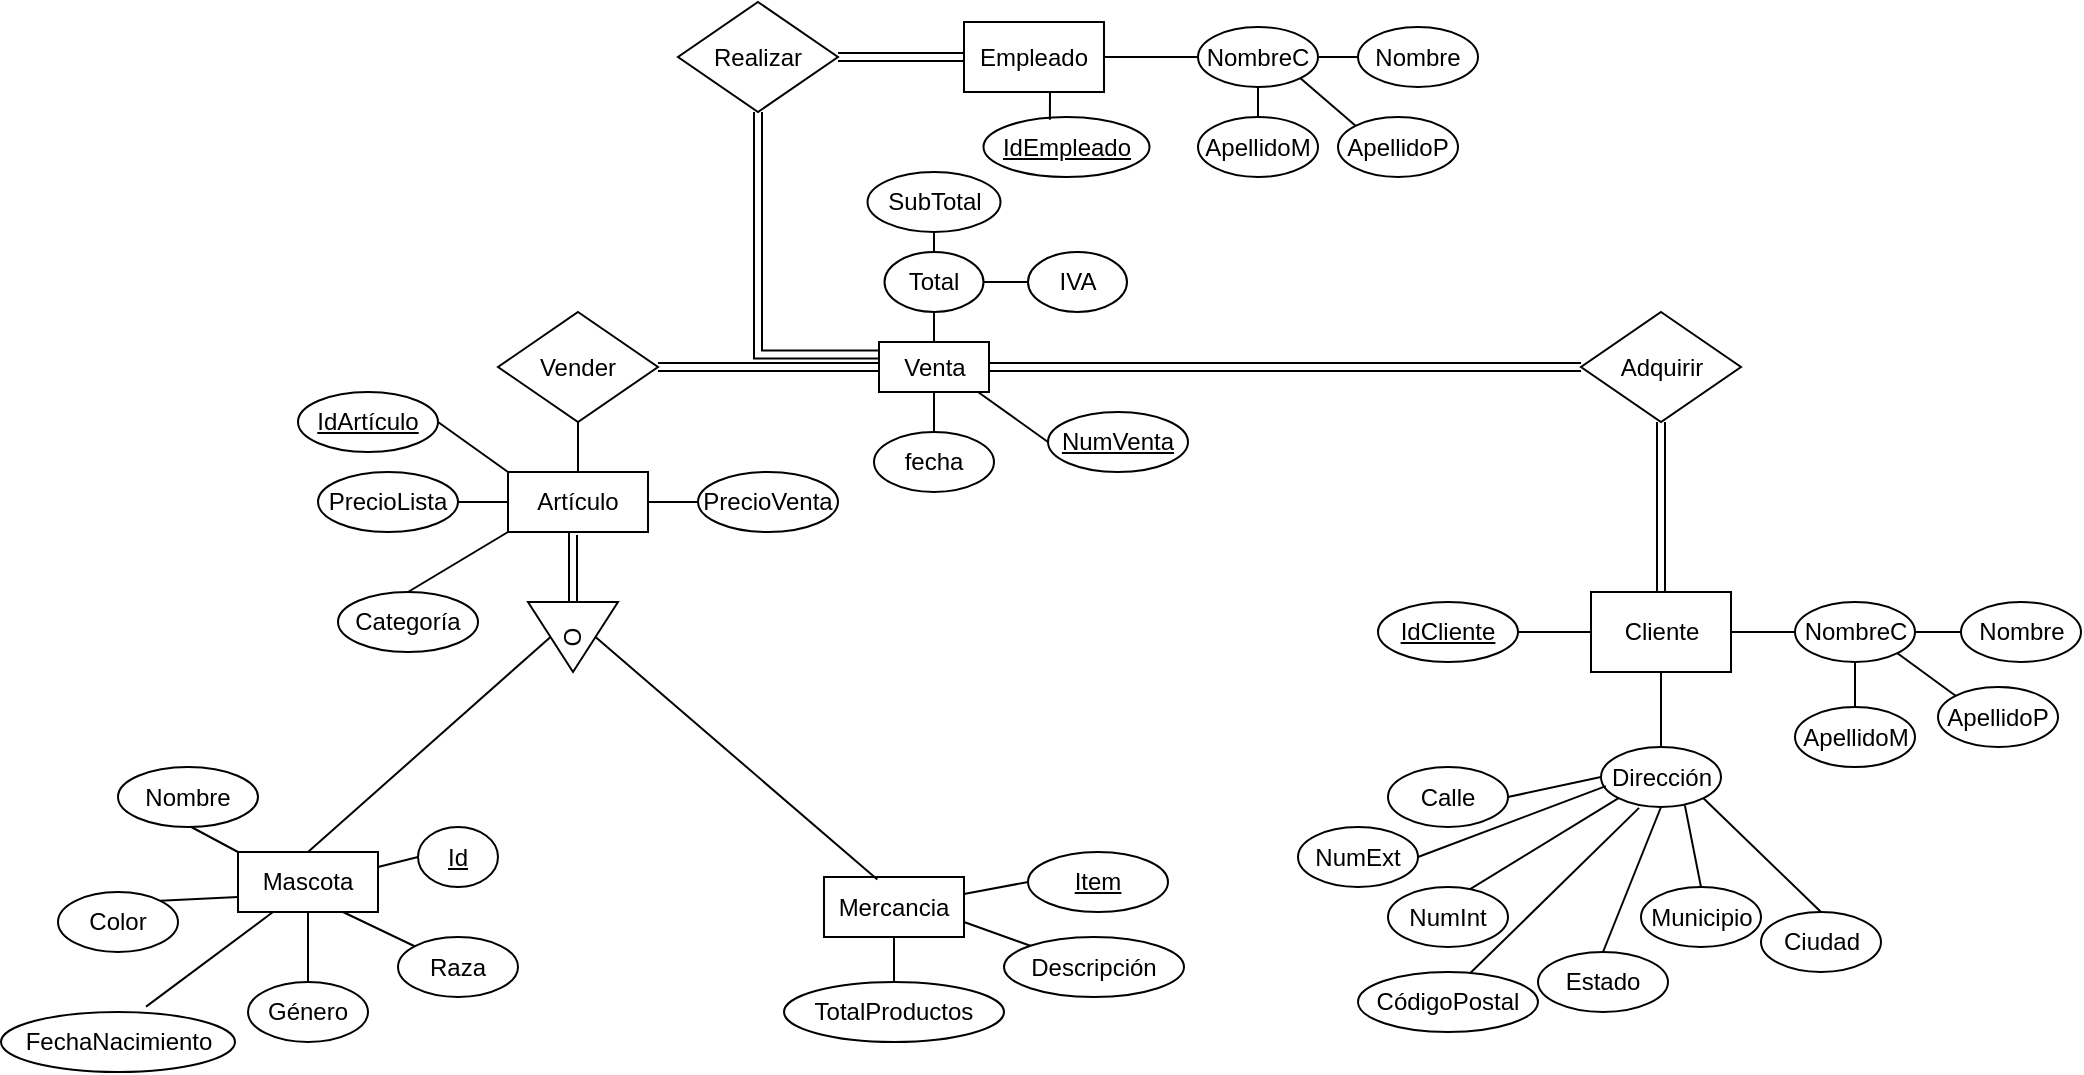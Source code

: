 <mxfile version="21.7.5" type="google">
  <diagram name="Página-1" id="QaxW1_4Wok2nfS4gw-J-">
    <mxGraphModel grid="1" page="1" gridSize="10" guides="1" tooltips="1" connect="1" arrows="1" fold="1" pageScale="1" pageWidth="827" pageHeight="1169" math="0" shadow="0">
      <root>
        <mxCell id="0" />
        <mxCell id="1" parent="0" />
        <mxCell id="Qy_YUTeLWawFBbBwsQKo-1" value="Mascota" style="rounded=0;whiteSpace=wrap;html=1;" vertex="1" parent="1">
          <mxGeometry x="-640" y="460" width="70" height="30" as="geometry" />
        </mxCell>
        <mxCell id="Qy_YUTeLWawFBbBwsQKo-2" value="Color" style="ellipse;whiteSpace=wrap;html=1;" vertex="1" parent="1">
          <mxGeometry x="-730" y="480" width="60" height="30" as="geometry" />
        </mxCell>
        <mxCell id="Qy_YUTeLWawFBbBwsQKo-3" value="FechaNacimiento" style="ellipse;whiteSpace=wrap;html=1;" vertex="1" parent="1">
          <mxGeometry x="-758.5" y="540" width="117" height="30" as="geometry" />
        </mxCell>
        <mxCell id="Qy_YUTeLWawFBbBwsQKo-4" value="Género" style="ellipse;whiteSpace=wrap;html=1;" vertex="1" parent="1">
          <mxGeometry x="-635" y="525" width="60" height="30" as="geometry" />
        </mxCell>
        <mxCell id="Qy_YUTeLWawFBbBwsQKo-5" value="Raza" style="ellipse;whiteSpace=wrap;html=1;" vertex="1" parent="1">
          <mxGeometry x="-560" y="502.5" width="60" height="30" as="geometry" />
        </mxCell>
        <mxCell id="Qy_YUTeLWawFBbBwsQKo-11" value="" style="endArrow=none;html=1;rounded=0;exitX=0.5;exitY=1;exitDx=0;exitDy=0;entryX=0;entryY=0;entryDx=0;entryDy=0;" edge="1" parent="1" target="Qy_YUTeLWawFBbBwsQKo-1">
          <mxGeometry width="50" height="50" relative="1" as="geometry">
            <mxPoint x="-668" y="445" as="sourcePoint" />
            <mxPoint x="-720" y="295" as="targetPoint" />
          </mxGeometry>
        </mxCell>
        <mxCell id="Qy_YUTeLWawFBbBwsQKo-14" value="" style="endArrow=none;html=1;rounded=0;exitX=1;exitY=0;exitDx=0;exitDy=0;entryX=0;entryY=0.75;entryDx=0;entryDy=0;" edge="1" parent="1" source="Qy_YUTeLWawFBbBwsQKo-2" target="Qy_YUTeLWawFBbBwsQKo-1">
          <mxGeometry width="50" height="50" relative="1" as="geometry">
            <mxPoint x="-770" y="345" as="sourcePoint" />
            <mxPoint x="-720" y="295" as="targetPoint" />
          </mxGeometry>
        </mxCell>
        <mxCell id="Qy_YUTeLWawFBbBwsQKo-15" value="" style="endArrow=none;html=1;rounded=0;exitX=0.62;exitY=-0.089;exitDx=0;exitDy=0;exitPerimeter=0;entryX=0.25;entryY=1;entryDx=0;entryDy=0;" edge="1" parent="1" source="Qy_YUTeLWawFBbBwsQKo-3" target="Qy_YUTeLWawFBbBwsQKo-1">
          <mxGeometry width="50" height="50" relative="1" as="geometry">
            <mxPoint x="-770" y="345" as="sourcePoint" />
            <mxPoint x="-720" y="295" as="targetPoint" />
          </mxGeometry>
        </mxCell>
        <mxCell id="Qy_YUTeLWawFBbBwsQKo-16" value="" style="endArrow=none;html=1;rounded=0;exitX=0.5;exitY=0;exitDx=0;exitDy=0;entryX=0.5;entryY=1;entryDx=0;entryDy=0;" edge="1" parent="1" source="Qy_YUTeLWawFBbBwsQKo-4" target="Qy_YUTeLWawFBbBwsQKo-1">
          <mxGeometry width="50" height="50" relative="1" as="geometry">
            <mxPoint x="-770" y="345" as="sourcePoint" />
            <mxPoint x="-720" y="295" as="targetPoint" />
          </mxGeometry>
        </mxCell>
        <mxCell id="Qy_YUTeLWawFBbBwsQKo-17" value="" style="endArrow=none;html=1;rounded=0;entryX=0.75;entryY=1;entryDx=0;entryDy=0;" edge="1" parent="1" source="Qy_YUTeLWawFBbBwsQKo-5" target="Qy_YUTeLWawFBbBwsQKo-1">
          <mxGeometry width="50" height="50" relative="1" as="geometry">
            <mxPoint x="-770" y="345" as="sourcePoint" />
            <mxPoint x="-660" y="515" as="targetPoint" />
          </mxGeometry>
        </mxCell>
        <mxCell id="Qy_YUTeLWawFBbBwsQKo-19" value="" style="endArrow=none;html=1;rounded=0;exitX=0;exitY=0.5;exitDx=0;exitDy=0;entryX=1;entryY=0.25;entryDx=0;entryDy=0;" edge="1" parent="1" target="Qy_YUTeLWawFBbBwsQKo-1">
          <mxGeometry width="50" height="50" relative="1" as="geometry">
            <mxPoint x="-550" y="462.5" as="sourcePoint" />
            <mxPoint x="-720" y="295" as="targetPoint" />
          </mxGeometry>
        </mxCell>
        <mxCell id="Qy_YUTeLWawFBbBwsQKo-21" value="O" style="triangle;whiteSpace=wrap;html=1;rotation=90;" vertex="1" parent="1">
          <mxGeometry x="-490" y="330" width="35" height="45" as="geometry" />
        </mxCell>
        <mxCell id="Qy_YUTeLWawFBbBwsQKo-22" value="" style="endArrow=none;html=1;rounded=0;exitX=0.5;exitY=0;exitDx=0;exitDy=0;entryX=0.5;entryY=1;entryDx=0;entryDy=0;" edge="1" parent="1" source="Qy_YUTeLWawFBbBwsQKo-1" target="Qy_YUTeLWawFBbBwsQKo-21">
          <mxGeometry width="50" height="50" relative="1" as="geometry">
            <mxPoint x="-510" y="420" as="sourcePoint" />
            <mxPoint x="-460" y="370" as="targetPoint" />
          </mxGeometry>
        </mxCell>
        <mxCell id="Qy_YUTeLWawFBbBwsQKo-23" value="Mercancia" style="rounded=0;whiteSpace=wrap;html=1;" vertex="1" parent="1">
          <mxGeometry x="-347" y="472.5" width="70" height="30" as="geometry" />
        </mxCell>
        <mxCell id="Qy_YUTeLWawFBbBwsQKo-24" value="&lt;u&gt;Item&lt;/u&gt;" style="ellipse;whiteSpace=wrap;html=1;" vertex="1" parent="1">
          <mxGeometry x="-245" y="460" width="70" height="30" as="geometry" />
        </mxCell>
        <mxCell id="Qy_YUTeLWawFBbBwsQKo-25" value="Descripción" style="ellipse;whiteSpace=wrap;html=1;" vertex="1" parent="1">
          <mxGeometry x="-257" y="502.5" width="90" height="30" as="geometry" />
        </mxCell>
        <mxCell id="Qy_YUTeLWawFBbBwsQKo-26" value="Categoría" style="ellipse;whiteSpace=wrap;html=1;" vertex="1" parent="1">
          <mxGeometry x="-590" y="330" width="70" height="30" as="geometry" />
        </mxCell>
        <mxCell id="Qy_YUTeLWawFBbBwsQKo-29" value="TotalProductos" style="ellipse;whiteSpace=wrap;html=1;" vertex="1" parent="1">
          <mxGeometry x="-367" y="525" width="110" height="30" as="geometry" />
        </mxCell>
        <mxCell id="Qy_YUTeLWawFBbBwsQKo-32" value="" style="endArrow=none;html=1;rounded=0;exitX=0.5;exitY=0;exitDx=0;exitDy=0;entryX=0;entryY=1;entryDx=0;entryDy=0;" edge="1" parent="1" source="Qy_YUTeLWawFBbBwsQKo-26" target="Qy_YUTeLWawFBbBwsQKo-41">
          <mxGeometry width="50" height="50" relative="1" as="geometry">
            <mxPoint x="-242" y="352.5" as="sourcePoint" />
            <mxPoint x="-192" y="302.5" as="targetPoint" />
          </mxGeometry>
        </mxCell>
        <mxCell id="Qy_YUTeLWawFBbBwsQKo-33" value="" style="endArrow=none;html=1;rounded=0;exitX=0;exitY=0.5;exitDx=0;exitDy=0;" edge="1" parent="1" source="Qy_YUTeLWawFBbBwsQKo-24" target="Qy_YUTeLWawFBbBwsQKo-23">
          <mxGeometry width="50" height="50" relative="1" as="geometry">
            <mxPoint x="-212" y="272.5" as="sourcePoint" />
            <mxPoint x="-162" y="222.5" as="targetPoint" />
          </mxGeometry>
        </mxCell>
        <mxCell id="Qy_YUTeLWawFBbBwsQKo-35" value="" style="endArrow=none;html=1;rounded=0;entryX=1;entryY=0.75;entryDx=0;entryDy=0;exitX=0;exitY=0;exitDx=0;exitDy=0;" edge="1" parent="1" source="Qy_YUTeLWawFBbBwsQKo-25" target="Qy_YUTeLWawFBbBwsQKo-23">
          <mxGeometry width="50" height="50" relative="1" as="geometry">
            <mxPoint x="-482" y="562.5" as="sourcePoint" />
            <mxPoint x="-432" y="512.5" as="targetPoint" />
          </mxGeometry>
        </mxCell>
        <mxCell id="Qy_YUTeLWawFBbBwsQKo-36" value="" style="endArrow=none;html=1;rounded=0;entryX=0.5;entryY=0;entryDx=0;entryDy=0;exitX=0.381;exitY=0.043;exitDx=0;exitDy=0;exitPerimeter=0;" edge="1" parent="1" source="Qy_YUTeLWawFBbBwsQKo-23" target="Qy_YUTeLWawFBbBwsQKo-21">
          <mxGeometry width="50" height="50" relative="1" as="geometry">
            <mxPoint x="-510" y="420" as="sourcePoint" />
            <mxPoint x="-460" y="370" as="targetPoint" />
          </mxGeometry>
        </mxCell>
        <mxCell id="Qy_YUTeLWawFBbBwsQKo-38" value="" style="endArrow=none;html=1;rounded=0;entryX=0.5;entryY=1;entryDx=0;entryDy=0;exitX=0.5;exitY=0;exitDx=0;exitDy=0;" edge="1" parent="1" source="Qy_YUTeLWawFBbBwsQKo-29" target="Qy_YUTeLWawFBbBwsQKo-23">
          <mxGeometry width="50" height="50" relative="1" as="geometry">
            <mxPoint x="-515" y="405" as="sourcePoint" />
            <mxPoint x="-465" y="355" as="targetPoint" />
          </mxGeometry>
        </mxCell>
        <mxCell id="Qy_YUTeLWawFBbBwsQKo-39" value="Nombre" style="ellipse;whiteSpace=wrap;html=1;" vertex="1" parent="1">
          <mxGeometry x="-700" y="417.5" width="70" height="30" as="geometry" />
        </mxCell>
        <mxCell id="Qy_YUTeLWawFBbBwsQKo-40" value="&lt;u&gt;Id&lt;/u&gt;" style="ellipse;whiteSpace=wrap;html=1;" vertex="1" parent="1">
          <mxGeometry x="-550" y="447.5" width="40" height="30" as="geometry" />
        </mxCell>
        <mxCell id="Qy_YUTeLWawFBbBwsQKo-129" style="edgeStyle=orthogonalEdgeStyle;rounded=0;orthogonalLoop=1;jettySize=auto;html=1;exitX=0.5;exitY=1;exitDx=0;exitDy=0;entryX=0;entryY=0.5;entryDx=0;entryDy=0;endArrow=none;endFill=0;shape=link;" edge="1" parent="1" source="Qy_YUTeLWawFBbBwsQKo-41" target="Qy_YUTeLWawFBbBwsQKo-21">
          <mxGeometry relative="1" as="geometry" />
        </mxCell>
        <mxCell id="Qy_YUTeLWawFBbBwsQKo-41" value="Artículo" style="rounded=0;whiteSpace=wrap;html=1;" vertex="1" parent="1">
          <mxGeometry x="-505" y="270" width="70" height="30" as="geometry" />
        </mxCell>
        <mxCell id="Qy_YUTeLWawFBbBwsQKo-70" style="edgeStyle=orthogonalEdgeStyle;rounded=0;orthogonalLoop=1;jettySize=auto;html=1;exitX=1;exitY=0.5;exitDx=0;exitDy=0;entryX=0;entryY=0.5;entryDx=0;entryDy=0;endArrow=none;endFill=0;shape=link;" edge="1" parent="1" source="Qy_YUTeLWawFBbBwsQKo-42" target="Qy_YUTeLWawFBbBwsQKo-60">
          <mxGeometry relative="1" as="geometry" />
        </mxCell>
        <mxCell id="Qy_YUTeLWawFBbBwsQKo-42" value="Vender" style="rhombus;whiteSpace=wrap;html=1;" vertex="1" parent="1">
          <mxGeometry x="-510" y="190" width="80" height="55" as="geometry" />
        </mxCell>
        <mxCell id="Qy_YUTeLWawFBbBwsQKo-43" value="&lt;u&gt;IdArtículo&lt;/u&gt;" style="ellipse;whiteSpace=wrap;html=1;" vertex="1" parent="1">
          <mxGeometry x="-610" y="230" width="70" height="30" as="geometry" />
        </mxCell>
        <mxCell id="Qy_YUTeLWawFBbBwsQKo-44" value="" style="endArrow=none;html=1;rounded=0;exitX=1;exitY=0.5;exitDx=0;exitDy=0;entryX=0;entryY=0;entryDx=0;entryDy=0;" edge="1" parent="1" source="Qy_YUTeLWawFBbBwsQKo-43" target="Qy_YUTeLWawFBbBwsQKo-41">
          <mxGeometry width="50" height="50" relative="1" as="geometry">
            <mxPoint x="-658" y="455" as="sourcePoint" />
            <mxPoint x="-630" y="470" as="targetPoint" />
          </mxGeometry>
        </mxCell>
        <mxCell id="Qy_YUTeLWawFBbBwsQKo-46" value="PrecioVenta" style="ellipse;whiteSpace=wrap;html=1;" vertex="1" parent="1">
          <mxGeometry x="-410" y="270" width="70" height="30" as="geometry" />
        </mxCell>
        <mxCell id="Qy_YUTeLWawFBbBwsQKo-48" value="PrecioLista" style="ellipse;whiteSpace=wrap;html=1;" vertex="1" parent="1">
          <mxGeometry x="-600" y="270" width="70" height="30" as="geometry" />
        </mxCell>
        <mxCell id="Qy_YUTeLWawFBbBwsQKo-49" value="" style="endArrow=none;html=1;rounded=0;exitX=1;exitY=0.5;exitDx=0;exitDy=0;entryX=0;entryY=0.5;entryDx=0;entryDy=0;" edge="1" parent="1" source="Qy_YUTeLWawFBbBwsQKo-48" target="Qy_YUTeLWawFBbBwsQKo-41">
          <mxGeometry width="50" height="50" relative="1" as="geometry">
            <mxPoint x="-530" y="255" as="sourcePoint" />
            <mxPoint x="-495" y="280" as="targetPoint" />
          </mxGeometry>
        </mxCell>
        <mxCell id="Qy_YUTeLWawFBbBwsQKo-51" value="" style="endArrow=none;html=1;rounded=0;exitX=0;exitY=0.5;exitDx=0;exitDy=0;entryX=1;entryY=0.5;entryDx=0;entryDy=0;" edge="1" parent="1" source="Qy_YUTeLWawFBbBwsQKo-46" target="Qy_YUTeLWawFBbBwsQKo-41">
          <mxGeometry width="50" height="50" relative="1" as="geometry">
            <mxPoint x="-530" y="295" as="sourcePoint" />
            <mxPoint x="-495" y="295" as="targetPoint" />
          </mxGeometry>
        </mxCell>
        <mxCell id="Qy_YUTeLWawFBbBwsQKo-53" value="&lt;u&gt;NumVenta&lt;/u&gt;" style="ellipse;whiteSpace=wrap;html=1;" vertex="1" parent="1">
          <mxGeometry x="-235" y="240" width="70" height="30" as="geometry" />
        </mxCell>
        <mxCell id="Qy_YUTeLWawFBbBwsQKo-54" value="fecha" style="ellipse;whiteSpace=wrap;html=1;" vertex="1" parent="1">
          <mxGeometry x="-322" y="250" width="60" height="30" as="geometry" />
        </mxCell>
        <mxCell id="Qy_YUTeLWawFBbBwsQKo-138" style="edgeStyle=orthogonalEdgeStyle;rounded=0;orthogonalLoop=1;jettySize=auto;html=1;exitX=1;exitY=0.5;exitDx=0;exitDy=0;entryX=0;entryY=0.5;entryDx=0;entryDy=0;shape=link;" edge="1" parent="1" source="Qy_YUTeLWawFBbBwsQKo-60" target="Qy_YUTeLWawFBbBwsQKo-73">
          <mxGeometry relative="1" as="geometry" />
        </mxCell>
        <mxCell id="Qy_YUTeLWawFBbBwsQKo-60" value="Venta" style="rounded=0;whiteSpace=wrap;html=1;" vertex="1" parent="1">
          <mxGeometry x="-319.5" y="205" width="55" height="25" as="geometry" />
        </mxCell>
        <mxCell id="Qy_YUTeLWawFBbBwsQKo-62" value="" style="endArrow=none;html=1;rounded=0;entryX=0.5;entryY=1;entryDx=0;entryDy=0;exitX=0.5;exitY=0;exitDx=0;exitDy=0;" edge="1" parent="1" source="Qy_YUTeLWawFBbBwsQKo-54" target="Qy_YUTeLWawFBbBwsQKo-60">
          <mxGeometry width="50" height="50" relative="1" as="geometry">
            <mxPoint x="-290" y="350" as="sourcePoint" />
            <mxPoint x="-240" y="300" as="targetPoint" />
          </mxGeometry>
        </mxCell>
        <mxCell id="Qy_YUTeLWawFBbBwsQKo-63" value="" style="endArrow=none;html=1;rounded=0;entryX=0;entryY=0.5;entryDx=0;entryDy=0;" edge="1" parent="1" target="Qy_YUTeLWawFBbBwsQKo-53">
          <mxGeometry width="50" height="50" relative="1" as="geometry">
            <mxPoint x="-270" y="230" as="sourcePoint" />
            <mxPoint x="-240" y="300" as="targetPoint" />
          </mxGeometry>
        </mxCell>
        <mxCell id="Qy_YUTeLWawFBbBwsQKo-64" value="Total" style="ellipse;whiteSpace=wrap;html=1;" vertex="1" parent="1">
          <mxGeometry x="-316.75" y="160" width="49.5" height="30" as="geometry" />
        </mxCell>
        <mxCell id="Qy_YUTeLWawFBbBwsQKo-65" value="IVA" style="ellipse;whiteSpace=wrap;html=1;" vertex="1" parent="1">
          <mxGeometry x="-245" y="160" width="49.5" height="30" as="geometry" />
        </mxCell>
        <mxCell id="Qy_YUTeLWawFBbBwsQKo-66" value="" style="endArrow=none;html=1;rounded=0;entryX=0;entryY=0.5;entryDx=0;entryDy=0;exitX=1;exitY=0.5;exitDx=0;exitDy=0;" edge="1" parent="1" source="Qy_YUTeLWawFBbBwsQKo-64" target="Qy_YUTeLWawFBbBwsQKo-65">
          <mxGeometry width="50" height="50" relative="1" as="geometry">
            <mxPoint x="-290" y="350" as="sourcePoint" />
            <mxPoint x="-240" y="300" as="targetPoint" />
          </mxGeometry>
        </mxCell>
        <mxCell id="Qy_YUTeLWawFBbBwsQKo-67" value="" style="endArrow=none;html=1;rounded=0;entryX=0.5;entryY=1;entryDx=0;entryDy=0;exitX=0.5;exitY=0;exitDx=0;exitDy=0;" edge="1" parent="1" source="Qy_YUTeLWawFBbBwsQKo-60" target="Qy_YUTeLWawFBbBwsQKo-64">
          <mxGeometry width="50" height="50" relative="1" as="geometry">
            <mxPoint x="-295" y="200" as="sourcePoint" />
            <mxPoint x="-240" y="300" as="targetPoint" />
          </mxGeometry>
        </mxCell>
        <mxCell id="Qy_YUTeLWawFBbBwsQKo-68" value="SubTotal" style="ellipse;whiteSpace=wrap;html=1;" vertex="1" parent="1">
          <mxGeometry x="-325.25" y="120" width="66.5" height="30" as="geometry" />
        </mxCell>
        <mxCell id="Qy_YUTeLWawFBbBwsQKo-69" value="" style="endArrow=none;html=1;rounded=0;entryX=0.5;entryY=1;entryDx=0;entryDy=0;exitX=0.5;exitY=0;exitDx=0;exitDy=0;" edge="1" parent="1" source="Qy_YUTeLWawFBbBwsQKo-64" target="Qy_YUTeLWawFBbBwsQKo-68">
          <mxGeometry width="50" height="50" relative="1" as="geometry">
            <mxPoint x="-257" y="185" as="sourcePoint" />
            <mxPoint x="-235" y="185" as="targetPoint" />
          </mxGeometry>
        </mxCell>
        <mxCell id="Qy_YUTeLWawFBbBwsQKo-169" style="edgeStyle=orthogonalEdgeStyle;rounded=0;orthogonalLoop=1;jettySize=auto;html=1;exitX=0.5;exitY=1;exitDx=0;exitDy=0;endArrow=none;endFill=0;shape=link;" edge="1" parent="1" source="Qy_YUTeLWawFBbBwsQKo-73" target="Qy_YUTeLWawFBbBwsQKo-102">
          <mxGeometry relative="1" as="geometry" />
        </mxCell>
        <mxCell id="Qy_YUTeLWawFBbBwsQKo-73" value="Adquirir" style="rhombus;whiteSpace=wrap;html=1;" vertex="1" parent="1">
          <mxGeometry x="31.5" y="190" width="80" height="55" as="geometry" />
        </mxCell>
        <mxCell id="Qy_YUTeLWawFBbBwsQKo-102" value="Cliente" style="rounded=0;whiteSpace=wrap;html=1;" vertex="1" parent="1">
          <mxGeometry x="36.5" y="330" width="70" height="40" as="geometry" />
        </mxCell>
        <mxCell id="Qy_YUTeLWawFBbBwsQKo-103" value="CódigoPostal" style="ellipse;whiteSpace=wrap;html=1;" vertex="1" parent="1">
          <mxGeometry x="-80" y="520" width="90" height="30" as="geometry" />
        </mxCell>
        <mxCell id="Qy_YUTeLWawFBbBwsQKo-104" value="Estado" style="ellipse;whiteSpace=wrap;html=1;" vertex="1" parent="1">
          <mxGeometry x="10" y="510" width="65" height="30" as="geometry" />
        </mxCell>
        <mxCell id="Qy_YUTeLWawFBbBwsQKo-105" value="Ciudad" style="ellipse;whiteSpace=wrap;html=1;" vertex="1" parent="1">
          <mxGeometry x="121.5" y="490" width="60" height="30" as="geometry" />
        </mxCell>
        <mxCell id="Qy_YUTeLWawFBbBwsQKo-106" value="Dirección" style="ellipse;whiteSpace=wrap;html=1;" vertex="1" parent="1">
          <mxGeometry x="41.5" y="407.5" width="60" height="30" as="geometry" />
        </mxCell>
        <mxCell id="Qy_YUTeLWawFBbBwsQKo-110" value="NombreC" style="ellipse;whiteSpace=wrap;html=1;" vertex="1" parent="1">
          <mxGeometry x="138.5" y="335" width="60" height="30" as="geometry" />
        </mxCell>
        <mxCell id="Qy_YUTeLWawFBbBwsQKo-111" value="&lt;u&gt;IdCliente&lt;/u&gt;" style="ellipse;whiteSpace=wrap;html=1;" vertex="1" parent="1">
          <mxGeometry x="-70" y="335" width="70" height="30" as="geometry" />
        </mxCell>
        <mxCell id="Qy_YUTeLWawFBbBwsQKo-113" value="" style="endArrow=none;html=1;rounded=0;entryX=0.5;entryY=1;entryDx=0;entryDy=0;exitX=0.5;exitY=0;exitDx=0;exitDy=0;" edge="1" parent="1" source="Qy_YUTeLWawFBbBwsQKo-104" target="Qy_YUTeLWawFBbBwsQKo-106">
          <mxGeometry width="50" height="50" relative="1" as="geometry">
            <mxPoint x="31.5" y="462.5" as="sourcePoint" />
            <mxPoint x="81.5" y="412.5" as="targetPoint" />
          </mxGeometry>
        </mxCell>
        <mxCell id="Qy_YUTeLWawFBbBwsQKo-114" value="" style="endArrow=none;html=1;rounded=0;exitX=0.5;exitY=0;exitDx=0;exitDy=0;entryX=0.5;entryY=1;entryDx=0;entryDy=0;" edge="1" parent="1" source="Qy_YUTeLWawFBbBwsQKo-106" target="Qy_YUTeLWawFBbBwsQKo-102">
          <mxGeometry width="50" height="50" relative="1" as="geometry">
            <mxPoint x="271.5" y="327.5" as="sourcePoint" />
            <mxPoint x="71.5" y="382.5" as="targetPoint" />
          </mxGeometry>
        </mxCell>
        <mxCell id="Qy_YUTeLWawFBbBwsQKo-116" value="" style="endArrow=none;html=1;rounded=0;entryX=0.317;entryY=1.014;entryDx=0;entryDy=0;exitX=0.624;exitY=0.018;exitDx=0;exitDy=0;entryPerimeter=0;exitPerimeter=0;" edge="1" parent="1" source="Qy_YUTeLWawFBbBwsQKo-103" target="Qy_YUTeLWawFBbBwsQKo-106">
          <mxGeometry width="50" height="50" relative="1" as="geometry">
            <mxPoint x="16.5" y="422.5" as="sourcePoint" />
            <mxPoint x="66.5" y="372.5" as="targetPoint" />
          </mxGeometry>
        </mxCell>
        <mxCell id="Qy_YUTeLWawFBbBwsQKo-117" value="" style="endArrow=none;html=1;rounded=0;exitX=0;exitY=0.5;exitDx=0;exitDy=0;entryX=1;entryY=0.5;entryDx=0;entryDy=0;" edge="1" parent="1" source="Qy_YUTeLWawFBbBwsQKo-110" target="Qy_YUTeLWawFBbBwsQKo-102">
          <mxGeometry width="50" height="50" relative="1" as="geometry">
            <mxPoint x="386.5" y="292.5" as="sourcePoint" />
            <mxPoint x="436.5" y="242.5" as="targetPoint" />
          </mxGeometry>
        </mxCell>
        <mxCell id="Qy_YUTeLWawFBbBwsQKo-118" value="" style="endArrow=none;html=1;rounded=0;exitX=1;exitY=0.5;exitDx=0;exitDy=0;entryX=0;entryY=0.5;entryDx=0;entryDy=0;" edge="1" parent="1" source="Qy_YUTeLWawFBbBwsQKo-111" target="Qy_YUTeLWawFBbBwsQKo-102">
          <mxGeometry width="50" height="50" relative="1" as="geometry">
            <mxPoint x="386.5" y="292.5" as="sourcePoint" />
            <mxPoint x="436.5" y="242.5" as="targetPoint" />
          </mxGeometry>
        </mxCell>
        <mxCell id="Qy_YUTeLWawFBbBwsQKo-120" value="Nombre" style="ellipse;whiteSpace=wrap;html=1;" vertex="1" parent="1">
          <mxGeometry x="221.5" y="335" width="60" height="30" as="geometry" />
        </mxCell>
        <mxCell id="Qy_YUTeLWawFBbBwsQKo-121" value="ApellidoP" style="ellipse;whiteSpace=wrap;html=1;" vertex="1" parent="1">
          <mxGeometry x="210" y="377.5" width="60" height="30" as="geometry" />
        </mxCell>
        <mxCell id="Qy_YUTeLWawFBbBwsQKo-122" value="ApellidoM" style="ellipse;whiteSpace=wrap;html=1;" vertex="1" parent="1">
          <mxGeometry x="138.5" y="387.5" width="60" height="30" as="geometry" />
        </mxCell>
        <mxCell id="Qy_YUTeLWawFBbBwsQKo-123" style="rounded=0;orthogonalLoop=1;jettySize=auto;html=1;exitX=1;exitY=0.5;exitDx=0;exitDy=0;entryX=0;entryY=0.5;entryDx=0;entryDy=0;endArrow=none;endFill=0;" edge="1" parent="1" source="Qy_YUTeLWawFBbBwsQKo-124" target="Qy_YUTeLWawFBbBwsQKo-106">
          <mxGeometry relative="1" as="geometry" />
        </mxCell>
        <mxCell id="Qy_YUTeLWawFBbBwsQKo-124" value="Calle" style="ellipse;whiteSpace=wrap;html=1;" vertex="1" parent="1">
          <mxGeometry x="-65" y="417.5" width="60" height="30" as="geometry" />
        </mxCell>
        <mxCell id="Qy_YUTeLWawFBbBwsQKo-125" style="rounded=0;orthogonalLoop=1;jettySize=auto;html=1;exitX=1;exitY=0.5;exitDx=0;exitDy=0;entryX=0.04;entryY=0.652;entryDx=0;entryDy=0;endArrow=none;endFill=0;entryPerimeter=0;" edge="1" parent="1" source="Qy_YUTeLWawFBbBwsQKo-126" target="Qy_YUTeLWawFBbBwsQKo-106">
          <mxGeometry relative="1" as="geometry" />
        </mxCell>
        <mxCell id="Qy_YUTeLWawFBbBwsQKo-126" value="NumExt" style="ellipse;whiteSpace=wrap;html=1;" vertex="1" parent="1">
          <mxGeometry x="-110" y="447.5" width="60" height="30" as="geometry" />
        </mxCell>
        <mxCell id="Qy_YUTeLWawFBbBwsQKo-127" style="rounded=0;orthogonalLoop=1;jettySize=auto;html=1;exitX=0.664;exitY=0.061;exitDx=0;exitDy=0;entryX=0;entryY=1;entryDx=0;entryDy=0;endArrow=none;endFill=0;exitPerimeter=0;" edge="1" parent="1" source="Qy_YUTeLWawFBbBwsQKo-128" target="Qy_YUTeLWawFBbBwsQKo-106">
          <mxGeometry relative="1" as="geometry" />
        </mxCell>
        <mxCell id="Qy_YUTeLWawFBbBwsQKo-128" value="NumInt" style="ellipse;whiteSpace=wrap;html=1;" vertex="1" parent="1">
          <mxGeometry x="-65" y="477.5" width="60" height="30" as="geometry" />
        </mxCell>
        <mxCell id="Qy_YUTeLWawFBbBwsQKo-132" value="Municipio" style="ellipse;whiteSpace=wrap;html=1;" vertex="1" parent="1">
          <mxGeometry x="61.5" y="477.5" width="60" height="30" as="geometry" />
        </mxCell>
        <mxCell id="Qy_YUTeLWawFBbBwsQKo-133" value="" style="endArrow=none;html=1;rounded=0;exitX=0.699;exitY=0.972;exitDx=0;exitDy=0;entryX=0.5;entryY=0;entryDx=0;entryDy=0;exitPerimeter=0;" edge="1" parent="1" source="Qy_YUTeLWawFBbBwsQKo-106" target="Qy_YUTeLWawFBbBwsQKo-132">
          <mxGeometry width="50" height="50" relative="1" as="geometry">
            <mxPoint x="112" y="433" as="sourcePoint" />
            <mxPoint x="150" y="543" as="targetPoint" />
            <Array as="points" />
          </mxGeometry>
        </mxCell>
        <mxCell id="Qy_YUTeLWawFBbBwsQKo-135" value="" style="endArrow=none;html=1;rounded=0;exitX=0.5;exitY=0;exitDx=0;exitDy=0;entryX=1;entryY=1;entryDx=0;entryDy=0;" edge="1" parent="1" source="Qy_YUTeLWawFBbBwsQKo-105" target="Qy_YUTeLWawFBbBwsQKo-106">
          <mxGeometry width="50" height="50" relative="1" as="geometry">
            <mxPoint x="-30" y="450" as="sourcePoint" />
            <mxPoint x="20" y="400" as="targetPoint" />
          </mxGeometry>
        </mxCell>
        <mxCell id="Qy_YUTeLWawFBbBwsQKo-166" style="edgeStyle=orthogonalEdgeStyle;rounded=0;orthogonalLoop=1;jettySize=auto;html=1;exitX=1;exitY=0.5;exitDx=0;exitDy=0;entryX=0;entryY=0.5;entryDx=0;entryDy=0;endArrow=none;endFill=0;" edge="1" parent="1" source="Qy_YUTeLWawFBbBwsQKo-140" target="Qy_YUTeLWawFBbBwsQKo-157">
          <mxGeometry relative="1" as="geometry" />
        </mxCell>
        <mxCell id="Qy_YUTeLWawFBbBwsQKo-140" value="Empleado" style="rounded=0;whiteSpace=wrap;html=1;" vertex="1" parent="1">
          <mxGeometry x="-277" y="45" width="70" height="35" as="geometry" />
        </mxCell>
        <mxCell id="Qy_YUTeLWawFBbBwsQKo-141" value="&lt;u&gt;IdEmpleado&lt;/u&gt;" style="ellipse;whiteSpace=wrap;html=1;" vertex="1" parent="1">
          <mxGeometry x="-267.25" y="92.5" width="83" height="30" as="geometry" />
        </mxCell>
        <mxCell id="Qy_YUTeLWawFBbBwsQKo-152" value="" style="endArrow=none;html=1;rounded=0;entryX=0.5;entryY=1;entryDx=0;entryDy=0;" edge="1" parent="1" source="Qy_YUTeLWawFBbBwsQKo-122" target="Qy_YUTeLWawFBbBwsQKo-110">
          <mxGeometry width="50" height="50" relative="1" as="geometry">
            <mxPoint x="-30" y="360" as="sourcePoint" />
            <mxPoint x="20" y="310" as="targetPoint" />
          </mxGeometry>
        </mxCell>
        <mxCell id="Qy_YUTeLWawFBbBwsQKo-153" value="" style="endArrow=none;html=1;rounded=0;entryX=1;entryY=1;entryDx=0;entryDy=0;exitX=0;exitY=0;exitDx=0;exitDy=0;" edge="1" parent="1" source="Qy_YUTeLWawFBbBwsQKo-121" target="Qy_YUTeLWawFBbBwsQKo-110">
          <mxGeometry width="50" height="50" relative="1" as="geometry">
            <mxPoint x="-30" y="360" as="sourcePoint" />
            <mxPoint x="20" y="310" as="targetPoint" />
          </mxGeometry>
        </mxCell>
        <mxCell id="Qy_YUTeLWawFBbBwsQKo-154" value="" style="endArrow=none;html=1;rounded=0;entryX=1;entryY=0.5;entryDx=0;entryDy=0;exitX=0;exitY=0.5;exitDx=0;exitDy=0;" edge="1" parent="1" source="Qy_YUTeLWawFBbBwsQKo-120" target="Qy_YUTeLWawFBbBwsQKo-110">
          <mxGeometry width="50" height="50" relative="1" as="geometry">
            <mxPoint x="-30" y="360" as="sourcePoint" />
            <mxPoint x="20" y="310" as="targetPoint" />
          </mxGeometry>
        </mxCell>
        <mxCell id="Qy_YUTeLWawFBbBwsQKo-156" style="edgeStyle=orthogonalEdgeStyle;rounded=0;orthogonalLoop=1;jettySize=auto;html=1;exitX=0.5;exitY=1;exitDx=0;exitDy=0;entryX=0;entryY=0.25;entryDx=0;entryDy=0;shape=link;" edge="1" parent="1" source="Qy_YUTeLWawFBbBwsQKo-155" target="Qy_YUTeLWawFBbBwsQKo-60">
          <mxGeometry relative="1" as="geometry" />
        </mxCell>
        <mxCell id="Qy_YUTeLWawFBbBwsQKo-168" style="edgeStyle=orthogonalEdgeStyle;shape=link;rounded=0;orthogonalLoop=1;jettySize=auto;html=1;exitX=1;exitY=0.5;exitDx=0;exitDy=0;" edge="1" parent="1" source="Qy_YUTeLWawFBbBwsQKo-155" target="Qy_YUTeLWawFBbBwsQKo-140">
          <mxGeometry relative="1" as="geometry" />
        </mxCell>
        <mxCell id="Qy_YUTeLWawFBbBwsQKo-155" value="Realizar" style="rhombus;whiteSpace=wrap;html=1;" vertex="1" parent="1">
          <mxGeometry x="-420" y="35" width="80" height="55" as="geometry" />
        </mxCell>
        <mxCell id="Qy_YUTeLWawFBbBwsQKo-157" value="NombreC" style="ellipse;whiteSpace=wrap;html=1;" vertex="1" parent="1">
          <mxGeometry x="-160" y="47.5" width="60" height="30" as="geometry" />
        </mxCell>
        <mxCell id="Qy_YUTeLWawFBbBwsQKo-158" value="Nombre" style="ellipse;whiteSpace=wrap;html=1;" vertex="1" parent="1">
          <mxGeometry x="-80" y="47.5" width="60" height="30" as="geometry" />
        </mxCell>
        <mxCell id="Qy_YUTeLWawFBbBwsQKo-159" value="ApellidoP" style="ellipse;whiteSpace=wrap;html=1;" vertex="1" parent="1">
          <mxGeometry x="-90" y="92.5" width="60" height="30" as="geometry" />
        </mxCell>
        <mxCell id="Qy_YUTeLWawFBbBwsQKo-160" value="ApellidoM" style="ellipse;whiteSpace=wrap;html=1;" vertex="1" parent="1">
          <mxGeometry x="-160" y="92.5" width="60" height="30" as="geometry" />
        </mxCell>
        <mxCell id="Qy_YUTeLWawFBbBwsQKo-161" value="" style="endArrow=none;html=1;rounded=0;entryX=0.5;entryY=1;entryDx=0;entryDy=0;" edge="1" parent="1" source="Qy_YUTeLWawFBbBwsQKo-160" target="Qy_YUTeLWawFBbBwsQKo-157">
          <mxGeometry width="50" height="50" relative="1" as="geometry">
            <mxPoint x="-301.5" y="75" as="sourcePoint" />
            <mxPoint x="-251.5" y="25" as="targetPoint" />
          </mxGeometry>
        </mxCell>
        <mxCell id="Qy_YUTeLWawFBbBwsQKo-162" value="" style="endArrow=none;html=1;rounded=0;entryX=1;entryY=1;entryDx=0;entryDy=0;exitX=0;exitY=0;exitDx=0;exitDy=0;" edge="1" parent="1" source="Qy_YUTeLWawFBbBwsQKo-159" target="Qy_YUTeLWawFBbBwsQKo-157">
          <mxGeometry width="50" height="50" relative="1" as="geometry">
            <mxPoint x="-301.5" y="75" as="sourcePoint" />
            <mxPoint x="-251.5" y="25" as="targetPoint" />
          </mxGeometry>
        </mxCell>
        <mxCell id="Qy_YUTeLWawFBbBwsQKo-163" value="" style="endArrow=none;html=1;rounded=0;entryX=1;entryY=0.5;entryDx=0;entryDy=0;exitX=0;exitY=0.5;exitDx=0;exitDy=0;" edge="1" parent="1" source="Qy_YUTeLWawFBbBwsQKo-158" target="Qy_YUTeLWawFBbBwsQKo-157">
          <mxGeometry width="50" height="50" relative="1" as="geometry">
            <mxPoint x="-301.5" y="75" as="sourcePoint" />
            <mxPoint x="-251.5" y="25" as="targetPoint" />
          </mxGeometry>
        </mxCell>
        <mxCell id="Qy_YUTeLWawFBbBwsQKo-167" style="edgeStyle=orthogonalEdgeStyle;rounded=0;orthogonalLoop=1;jettySize=auto;html=1;exitX=0.75;exitY=1;exitDx=0;exitDy=0;entryX=0.4;entryY=0.046;entryDx=0;entryDy=0;endArrow=none;endFill=0;entryPerimeter=0;" edge="1" parent="1" source="Qy_YUTeLWawFBbBwsQKo-140" target="Qy_YUTeLWawFBbBwsQKo-141">
          <mxGeometry relative="1" as="geometry">
            <mxPoint x="-197" y="73" as="sourcePoint" />
            <mxPoint x="-150" y="73" as="targetPoint" />
          </mxGeometry>
        </mxCell>
        <mxCell id="Qy_YUTeLWawFBbBwsQKo-174" value="" style="endArrow=none;html=1;rounded=0;entryX=0.5;entryY=1;entryDx=0;entryDy=0;exitX=0.5;exitY=0;exitDx=0;exitDy=0;" edge="1" parent="1" source="Qy_YUTeLWawFBbBwsQKo-41" target="Qy_YUTeLWawFBbBwsQKo-42">
          <mxGeometry width="50" height="50" relative="1" as="geometry">
            <mxPoint x="-240" y="340" as="sourcePoint" />
            <mxPoint x="-190" y="290" as="targetPoint" />
          </mxGeometry>
        </mxCell>
      </root>
    </mxGraphModel>
  </diagram>
</mxfile>
